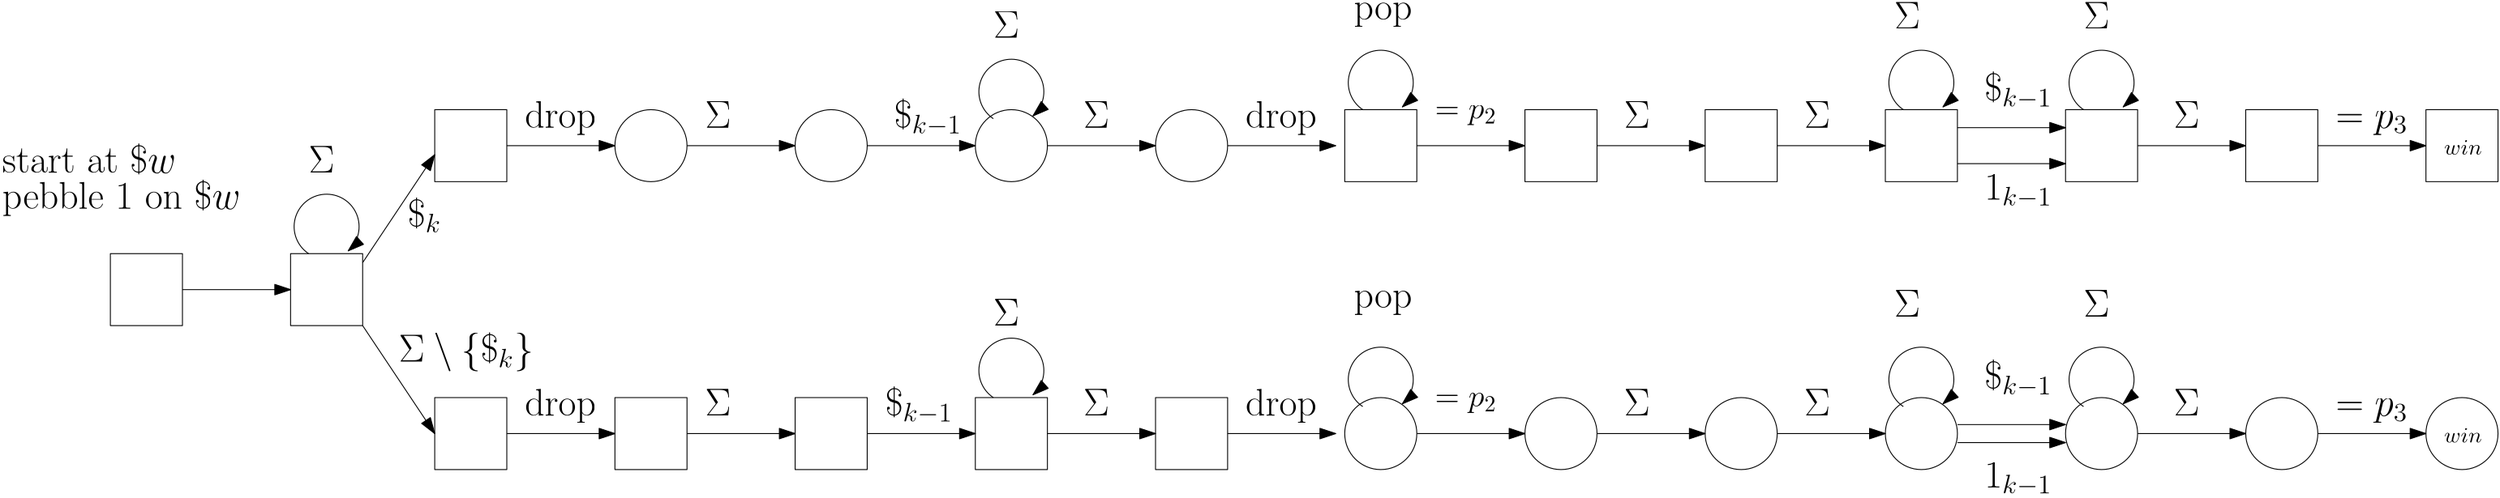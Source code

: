 <?xml version="1.0"?>
<!DOCTYPE ipe SYSTEM "ipe.dtd">
<ipe version="70218" creator="Ipe 7.2.23">
<info created="D:20220425101751" modified="D:20220427151546"/>
<ipestyle name="basic">
<symbol name="arrow/arc(spx)">
<path stroke="sym-stroke" fill="sym-stroke" pen="sym-pen">
0 0 m
-1 0.333 l
-1 -0.333 l
h
</path>
</symbol>
<symbol name="arrow/farc(spx)">
<path stroke="sym-stroke" fill="white" pen="sym-pen">
0 0 m
-1 0.333 l
-1 -0.333 l
h
</path>
</symbol>
<symbol name="arrow/ptarc(spx)">
<path stroke="sym-stroke" fill="sym-stroke" pen="sym-pen">
0 0 m
-1 0.333 l
-0.8 0 l
-1 -0.333 l
h
</path>
</symbol>
<symbol name="arrow/fptarc(spx)">
<path stroke="sym-stroke" fill="white" pen="sym-pen">
0 0 m
-1 0.333 l
-0.8 0 l
-1 -0.333 l
h
</path>
</symbol>
<symbol name="mark/circle(sx)" transformations="translations">
<path fill="sym-stroke">
0.6 0 0 0.6 0 0 e
0.4 0 0 0.4 0 0 e
</path>
</symbol>
<symbol name="mark/disk(sx)" transformations="translations">
<path fill="sym-stroke">
0.6 0 0 0.6 0 0 e
</path>
</symbol>
<symbol name="mark/fdisk(sfx)" transformations="translations">
<group>
<path fill="sym-fill">
0.5 0 0 0.5 0 0 e
</path>
<path fill="sym-stroke" fillrule="eofill">
0.6 0 0 0.6 0 0 e
0.4 0 0 0.4 0 0 e
</path>
</group>
</symbol>
<symbol name="mark/box(sx)" transformations="translations">
<path fill="sym-stroke" fillrule="eofill">
-0.6 -0.6 m
0.6 -0.6 l
0.6 0.6 l
-0.6 0.6 l
h
-0.4 -0.4 m
0.4 -0.4 l
0.4 0.4 l
-0.4 0.4 l
h
</path>
</symbol>
<symbol name="mark/square(sx)" transformations="translations">
<path fill="sym-stroke">
-0.6 -0.6 m
0.6 -0.6 l
0.6 0.6 l
-0.6 0.6 l
h
</path>
</symbol>
<symbol name="mark/fsquare(sfx)" transformations="translations">
<group>
<path fill="sym-fill">
-0.5 -0.5 m
0.5 -0.5 l
0.5 0.5 l
-0.5 0.5 l
h
</path>
<path fill="sym-stroke" fillrule="eofill">
-0.6 -0.6 m
0.6 -0.6 l
0.6 0.6 l
-0.6 0.6 l
h
-0.4 -0.4 m
0.4 -0.4 l
0.4 0.4 l
-0.4 0.4 l
h
</path>
</group>
</symbol>
<symbol name="mark/cross(sx)" transformations="translations">
<group>
<path fill="sym-stroke">
-0.43 -0.57 m
0.57 0.43 l
0.43 0.57 l
-0.57 -0.43 l
h
</path>
<path fill="sym-stroke">
-0.43 0.57 m
0.57 -0.43 l
0.43 -0.57 l
-0.57 0.43 l
h
</path>
</group>
</symbol>
<symbol name="arrow/fnormal(spx)">
<path stroke="sym-stroke" fill="white" pen="sym-pen">
0 0 m
-1 0.333 l
-1 -0.333 l
h
</path>
</symbol>
<symbol name="arrow/pointed(spx)">
<path stroke="sym-stroke" fill="sym-stroke" pen="sym-pen">
0 0 m
-1 0.333 l
-0.8 0 l
-1 -0.333 l
h
</path>
</symbol>
<symbol name="arrow/fpointed(spx)">
<path stroke="sym-stroke" fill="white" pen="sym-pen">
0 0 m
-1 0.333 l
-0.8 0 l
-1 -0.333 l
h
</path>
</symbol>
<symbol name="arrow/linear(spx)">
<path stroke="sym-stroke" pen="sym-pen">
-1 0.333 m
0 0 l
-1 -0.333 l
</path>
</symbol>
<symbol name="arrow/fdouble(spx)">
<path stroke="sym-stroke" fill="white" pen="sym-pen">
0 0 m
-1 0.333 l
-1 -0.333 l
h
-1 0 m
-2 0.333 l
-2 -0.333 l
h
</path>
</symbol>
<symbol name="arrow/double(spx)">
<path stroke="sym-stroke" fill="sym-stroke" pen="sym-pen">
0 0 m
-1 0.333 l
-1 -0.333 l
h
-1 0 m
-2 0.333 l
-2 -0.333 l
h
</path>
</symbol>
<symbol name="arrow/mid-normal(spx)">
<path stroke="sym-stroke" fill="sym-stroke" pen="sym-pen">
0.5 0 m
-0.5 0.333 l
-0.5 -0.333 l
h
</path>
</symbol>
<symbol name="arrow/mid-fnormal(spx)">
<path stroke="sym-stroke" fill="white" pen="sym-pen">
0.5 0 m
-0.5 0.333 l
-0.5 -0.333 l
h
</path>
</symbol>
<symbol name="arrow/mid-pointed(spx)">
<path stroke="sym-stroke" fill="sym-stroke" pen="sym-pen">
0.5 0 m
-0.5 0.333 l
-0.3 0 l
-0.5 -0.333 l
h
</path>
</symbol>
<symbol name="arrow/mid-fpointed(spx)">
<path stroke="sym-stroke" fill="white" pen="sym-pen">
0.5 0 m
-0.5 0.333 l
-0.3 0 l
-0.5 -0.333 l
h
</path>
</symbol>
<symbol name="arrow/mid-double(spx)">
<path stroke="sym-stroke" fill="sym-stroke" pen="sym-pen">
1 0 m
0 0.333 l
0 -0.333 l
h
0 0 m
-1 0.333 l
-1 -0.333 l
h
</path>
</symbol>
<symbol name="arrow/mid-fdouble(spx)">
<path stroke="sym-stroke" fill="white" pen="sym-pen">
1 0 m
0 0.333 l
0 -0.333 l
h
0 0 m
-1 0.333 l
-1 -0.333 l
h
</path>
</symbol>
<anglesize name="22.5 deg" value="22.5"/>
<anglesize name="30 deg" value="30"/>
<anglesize name="45 deg" value="45"/>
<anglesize name="60 deg" value="60"/>
<anglesize name="90 deg" value="90"/>
<arrowsize name="large" value="10"/>
<arrowsize name="small" value="5"/>
<arrowsize name="tiny" value="3"/>
<color name="blue" value="0 0 1"/>
<color name="brown" value="0.647 0.165 0.165"/>
<color name="darkblue" value="0 0 0.545"/>
<color name="darkcyan" value="0 0.545 0.545"/>
<color name="darkgray" value="0.663"/>
<color name="darkgreen" value="0 0.392 0"/>
<color name="darkmagenta" value="0.545 0 0.545"/>
<color name="darkorange" value="1 0.549 0"/>
<color name="darkred" value="0.545 0 0"/>
<color name="gold" value="1 0.843 0"/>
<color name="gray" value="0.745"/>
<color name="green" value="0 1 0"/>
<color name="lightblue" value="0.678 0.847 0.902"/>
<color name="lightcyan" value="0.878 1 1"/>
<color name="lightgray" value="0.827"/>
<color name="lightgreen" value="0.565 0.933 0.565"/>
<color name="lightyellow" value="1 1 0.878"/>
<color name="navy" value="0 0 0.502"/>
<color name="orange" value="1 0.647 0"/>
<color name="pink" value="1 0.753 0.796"/>
<color name="purple" value="0.627 0.125 0.941"/>
<color name="red" value="1 0 0"/>
<color name="seagreen" value="0.18 0.545 0.341"/>
<color name="turquoise" value="0.251 0.878 0.816"/>
<color name="violet" value="0.933 0.51 0.933"/>
<color name="yellow" value="1 1 0"/>
<dashstyle name="dash dot dotted" value="[4 2 1 2 1 2] 0"/>
<dashstyle name="dash dotted" value="[4 2 1 2] 0"/>
<dashstyle name="dashed" value="[4] 0"/>
<dashstyle name="dotted" value="[1 3] 0"/>
<gridsize name="10 pts (~3.5 mm)" value="10"/>
<gridsize name="14 pts (~5 mm)" value="14"/>
<gridsize name="16 pts (~6 mm)" value="16"/>
<gridsize name="20 pts (~7 mm)" value="20"/>
<gridsize name="28 pts (~10 mm)" value="28"/>
<gridsize name="32 pts (~12 mm)" value="32"/>
<gridsize name="4 pts" value="4"/>
<gridsize name="56 pts (~20 mm)" value="56"/>
<gridsize name="8 pts (~3 mm)" value="8"/>
<opacity name="10%" value="0.1"/>
<opacity name="30%" value="0.3"/>
<opacity name="50%" value="0.5"/>
<opacity name="75%" value="0.75"/>
<pen name="fat" value="1.2"/>
<pen name="heavier" value="0.8"/>
<pen name="ultrafat" value="2"/>
<symbolsize name="large" value="5"/>
<symbolsize name="small" value="2"/>
<symbolsize name="tiny" value="1.1"/>
<textsize name="Huge" value="\Huge"/>
<textsize name="LARGE" value="\LARGE"/>
<textsize name="Large" value="\Large"/>
<textsize name="footnote" value="\footnotesize"/>
<textsize name="huge" value="\huge"/>
<textsize name="large" value="\large"/>
<textsize name="small" value="\small"/>
<textsize name="tiny" value="\tiny"/>
<textstyle name="center" begin="\begin{center}" end="\end{center}"/>
<textstyle name="item" begin="\begin{itemize}\item{}" end="\end{itemize}"/>
<textstyle name="itemize" begin="\begin{itemize}" end="\end{itemize}"/>
<tiling name="falling" angle="-60" step="4" width="1"/>
<tiling name="rising" angle="30" step="4" width="1"/>
</ipestyle>
<page>
<layer name="alpha"/>
<view layers="alpha" active="alpha"/>
<path layer="alpha" stroke="black">
64 784 m
64 752 l
96 752 l
96 784 l
h
</path>
<path stroke="black" arrow="normal/normal">
96 768 m
144 768 l
</path>
<text matrix="1 0 0 1 -32 4" transformations="translations" pos="48 816" stroke="black" type="label" width="77.166" height="12.897" depth="0.94" valign="baseline" size="LARGE">start at $\$w$</text>
<text matrix="1 0 0 1 -32 4" transformations="translations" pos="48 800" stroke="black" type="label" width="105.708" height="12.895" depth="3.35" valign="baseline" size="LARGE">pebble $1$ on $\$w$</text>
<path matrix="1 0 0 1 80 0" stroke="black">
64 784 m
64 752 l
96 752 l
96 784 l
h
</path>
<path matrix="1 0 0 1 -240 -4" stroke="black" arrow="normal/normal">
416 784 m
448 832 l
</path>
<path matrix="1 0 0 1 -240 0" stroke="black" arrow="normal/normal">
416 752 m
448 704 l
</path>
<path matrix="1 0 0 1 388 64" stroke="black" arrow="normal/normal">
256 768 m
304 768 l
</path>
<text matrix="1 0 0 1 372 304" transformations="translations" pos="280 540" stroke="black" type="label" width="27.44" height="6.176" depth="2.79" valign="baseline" size="Large" style="math">=p_2</text>
<path matrix="1 0 0 1 548 64" stroke="black">
64 784 m
64 752 l
96 752 l
96 784 l
h
</path>
<path matrix="1 0 0 1 468 68" stroke="black" arrow="normal/normal">
152 780 m
14.4222 0 0 -14.4222 160 792 169.582 781.221 a
</path>
<path matrix="1 0 0 1 628 64" stroke="black">
64 784 m
64 752 l
96 752 l
96 784 l
h
</path>
<path matrix="1 0 0 1 788 68" stroke="black" arrow="normal/normal">
152 780 m
14.4222 0 0 -14.4222 160 792 169.582 781.221 a
</path>
<text matrix="1 0 0 1 468 72" transformations="translations" pos="148 816" stroke="black" type="label" width="25.934" height="7.41" depth="3.35" valign="baseline" size="LARGE">pop</text>
<path matrix="1 0 0 1 468 64" stroke="black" arrow="normal/normal">
256 768 m
304 768 l
</path>
<path matrix="1 0 0 1 788 64" stroke="black">
64 784 m
64 752 l
96 752 l
96 784 l
h
</path>
<path matrix="1 0 0 1 708 68" stroke="black" arrow="normal/normal">
152 780 m
14.4222 0 0 -14.4222 160 792 169.582 781.221 a
</path>
<path matrix="1 0 0 1 628 72" stroke="black" arrow="normal/normal">
256 768 m
304 768 l
</path>
<path matrix="1 0 0 1 868 64" stroke="black">
64 784 m
64 752 l
96 752 l
96 784 l
h
</path>
<text matrix="1 0 0 1 772 300" transformations="translations" pos="280 540" stroke="black" type="label" width="31.986" height="7.41" depth="3.35" valign="baseline" size="LARGE" style="math">=p_3</text>
<text matrix="1 0 0 1 624 68" transformations="translations" pos="232 816" stroke="black" type="label" width="11.493" height="11.761" depth="0" valign="baseline" size="LARGE" style="math">\Sigma</text>
<text matrix="1 0 0 1 692 204" transformations="translations" pos="408 624" stroke="black" type="label" width="16.813" height="6.571" depth="0" valign="baseline" style="math">win</text>
<text matrix="1 0 0 1 692 208" transformations="translations" pos="248 676" stroke="black" type="label" width="11.493" height="11.761" depth="0" valign="baseline" size="LARGE" style="math">\Sigma</text>
<path matrix="1 0 0 1 948 64" stroke="black">
64 784 m
64 752 l
96 752 l
96 784 l
h
</path>
<path matrix="1 0 0 1 1028 64" stroke="black">
64 784 m
64 752 l
96 752 l
96 784 l
h
</path>
<path matrix="1 0 0 1 788 64" stroke="black" arrow="normal/normal">
256 768 m
304 768 l
</path>
<path matrix="1 0 0 1 708 64" stroke="black" arrow="normal/normal">
256 768 m
304 768 l
</path>
<text matrix="1 0 0 1 616 216" transformations="translations" pos="280 636" stroke="black" type="label" width="30.034" height="12.895" depth="3.58" valign="baseline" size="LARGE" style="math">\$_{k-1}</text>
<path matrix="1 0 0 1 628 56" stroke="black" arrow="normal/normal">
256 768 m
304 768 l
</path>
<text matrix="1 0 0 1 528 208" transformations="translations" pos="368 600" stroke="black" type="label" width="30.034" height="11.096" depth="3.58" valign="baseline" size="LARGE" style="math">1_{k-1}</text>
<text matrix="1 0 0 1 504 24" transformations="translations" pos="232 816" stroke="black" type="label" width="11.493" height="11.761" depth="0" valign="baseline" size="LARGE" style="math">\Sigma</text>
<path matrix="1 0 0 1 144 64" stroke="black">
64 784 m
64 752 l
96 752 l
96 784 l
h
</path>
<path matrix="1 0 0 1 144 -64" stroke="black">
64 784 m
64 752 l
96 752 l
96 784 l
h
</path>
<path matrix="1 0 0 1 144 64" stroke="black" arrow="normal/normal">
96 768 m
144 768 l
</path>
<path matrix="1 0 0 1 144 -64" stroke="black" arrow="normal/normal">
96 768 m
144 768 l
</path>
<path stroke="black">
16 0 0 16 304 832 e
</path>
<path stroke="black">
16 0 0 16 384 832 e
</path>
<path matrix="1 0 0 1 224 64" stroke="black" arrow="normal/normal">
96 768 m
144 768 l
</path>
<path matrix="1 0 0 1 304 64" stroke="black" arrow="normal/normal">
96 768 m
144 768 l
</path>
<path matrix="1 0 0 1 384 64" stroke="black" arrow="normal/normal">
96 768 m
144 768 l
</path>
<path matrix="1 0 0 1 80 0" stroke="black">
16 0 0 16 384 832 e
</path>
<path matrix="1 0 0 1 160 0" stroke="black">
16 0 0 16 384 832 e
</path>
<path matrix="1 0 0 1 464 64" stroke="black" arrow="normal/normal">
96 768 m
144 768 l
</path>
<text transformations="translations" pos="568 840" stroke="black" type="label" width="31.581" height="11.954" depth="3.35" valign="baseline" size="LARGE">drop</text>
<text transformations="translations" pos="248 840" stroke="black" type="label" width="31.581" height="11.954" depth="3.35" valign="baseline" size="LARGE">drop</text>
<path matrix="1 0 0 1 304 64" stroke="black" arrow="normal/normal">
152 780 m
14.4222 0 0 -14.4222 160 792 169.582 781.221 a
</path>
<text matrix="1 0 0 1 208 204" transformations="translations" pos="248 676" stroke="black" type="label" width="11.493" height="11.761" depth="0" valign="baseline" size="LARGE" style="math">\Sigma</text>
<path matrix="1 0 0 1 0 4" stroke="black" arrow="normal/normal">
152 780 m
14.4222 0 0 -14.4222 160 792 169.582 781.221 a
</path>
<text matrix="1 0 0 1 -96 144" transformations="translations" pos="248 676" stroke="black" type="label" width="11.493" height="11.761" depth="0" valign="baseline" size="LARGE" style="math">\Sigma</text>
<text matrix="1 0 0 1 0 -128" transformations="translations" pos="248 840" stroke="black" type="label" width="31.581" height="11.954" depth="3.35" valign="baseline" size="LARGE">drop</text>
<text matrix="1 0 0 1 -84 160" transformations="translations" pos="280 636" stroke="black" type="label" width="14.883" height="12.898" depth="2.58" valign="baseline" size="LARGE" style="math">\$_k</text>
<text matrix="1 0 0 1 128 76" transformations="translations" pos="280 636" stroke="black" type="label" width="30.034" height="12.895" depth="3.58" valign="baseline" size="LARGE" style="math">\$_{k-1}</text>
<text matrix="1 0 0 1 164 164" transformations="translations" pos="248 676" stroke="black" type="label" width="30.034" height="12.895" depth="3.58" valign="baseline" size="LARGE" style="math">\$_{k-1}</text>
<text matrix="1 0 0 1 80 164" transformations="translations" pos="248 676" stroke="black" type="label" width="11.493" height="11.761" depth="0" valign="baseline" size="LARGE" style="math">\Sigma</text>
<path matrix="1 0 0 1 388 -64" stroke="black" arrow="normal/normal">
256 768 m
304 768 l
</path>
<text matrix="1 0 0 1 372 176" transformations="translations" pos="280 540" stroke="black" type="label" width="27.44" height="6.176" depth="2.79" valign="baseline" size="Large" style="math">=p_2</text>
<path matrix="1 0 0 1 468 -64" stroke="black" arrow="normal/normal">
152 780 m
14.4222 0 0 -14.4222 160 792 169.582 781.221 a
</path>
<path matrix="1 0 0 1 788 -64" stroke="black" arrow="normal/normal">
152 780 m
14.4222 0 0 -14.4222 160 792 169.582 781.221 a
</path>
<text matrix="1 0 0 1 468 -56" transformations="translations" pos="148 816" stroke="black" type="label" width="25.934" height="7.41" depth="3.35" valign="baseline" size="LARGE">pop</text>
<path matrix="1 0 0 1 468 -64" stroke="black" arrow="normal/normal">
256 768 m
304 768 l
</path>
<path matrix="1 0 0 1 708 -64" stroke="black" arrow="normal/normal">
152 780 m
14.4222 0 0 -14.4222 160 792 169.582 781.221 a
</path>
<path matrix="1 0 0 1 628 -60" stroke="black" arrow="normal/normal">
256 768 m
304 768 l
</path>
<text matrix="1 0 0 1 772 172" transformations="translations" pos="280 540" stroke="black" type="label" width="31.986" height="7.41" depth="3.35" valign="baseline" size="LARGE" style="math">=p_3</text>
<text matrix="1 0 0 1 624 -60" transformations="translations" pos="232 816" stroke="black" type="label" width="11.493" height="11.761" depth="0" valign="baseline" size="LARGE" style="math">\Sigma</text>
<text matrix="1 0 0 1 692 76" transformations="translations" pos="408 624" stroke="black" type="label" width="16.813" height="6.571" depth="0" valign="baseline" style="math">win</text>
<text matrix="1 0 0 1 692 80" transformations="translations" pos="248 676" stroke="black" type="label" width="11.493" height="11.761" depth="0" valign="baseline" size="LARGE" style="math">\Sigma</text>
<path matrix="1 0 0 1 788 -64" stroke="black" arrow="normal/normal">
256 768 m
304 768 l
</path>
<path matrix="1 0 0 1 708 -64" stroke="black" arrow="normal/normal">
256 768 m
304 768 l
</path>
<text matrix="1 0 0 1 616 88" transformations="translations" pos="280 636" stroke="black" type="label" width="30.034" height="12.895" depth="3.58" valign="baseline" size="LARGE" style="math">\$_{k-1}</text>
<path matrix="1 0 0 1 628 -68" stroke="black" arrow="normal/normal">
256 768 m
304 768 l
</path>
<text matrix="1 0 0 1 528 80" transformations="translations" pos="368 600" stroke="black" type="label" width="30.034" height="11.096" depth="3.58" valign="baseline" size="LARGE" style="math">1_{k-1}</text>
<text matrix="1 0 0 1 504 -104" transformations="translations" pos="232 816" stroke="black" type="label" width="11.493" height="11.761" depth="0" valign="baseline" size="LARGE" style="math">\Sigma</text>
<path matrix="1 0 0 1 224 -64" stroke="black" arrow="normal/normal">
96 768 m
144 768 l
</path>
<path matrix="1 0 0 1 304 -64" stroke="black" arrow="normal/normal">
96 768 m
144 768 l
</path>
<path matrix="1 0 0 1 384 -64" stroke="black" arrow="normal/normal">
96 768 m
144 768 l
</path>
<path matrix="1 0 0 1 464 -64" stroke="black" arrow="normal/normal">
96 768 m
144 768 l
</path>
<text matrix="1 0 0 1 0 -128" transformations="translations" pos="568 840" stroke="black" type="label" width="31.581" height="11.954" depth="3.35" valign="baseline" size="LARGE">drop</text>
<path matrix="1 0 0 1 304 -60" stroke="black" arrow="normal/normal">
152 780 m
14.4222 0 0 -14.4222 160 792 169.582 781.221 a
</path>
<text matrix="1 0 0 1 208 76" transformations="translations" pos="248 676" stroke="black" type="label" width="11.493" height="11.761" depth="0" valign="baseline" size="LARGE" style="math">\Sigma</text>
<text matrix="1 0 0 1 248 164" transformations="translations" pos="248 676" stroke="black" type="label" width="11.493" height="11.761" depth="0" valign="baseline" size="LARGE" style="math">\Sigma</text>
<text matrix="1 0 0 1 80 36" transformations="translations" pos="248 676" stroke="black" type="label" width="11.493" height="11.761" depth="0" valign="baseline" size="LARGE" style="math">\Sigma</text>
<path stroke="black">
288 720 m
288 688 l
320 688 l
320 720 l
h
</path>
<path stroke="black">
368 720 m
368 688 l
400 688 l
400 720 l
h
</path>
<path stroke="black">
448 720 m
448 688 l
480 688 l
480 720 l
h
</path>
<path stroke="black">
528 720 m
528 688 l
560 688 l
560 720 l
h
</path>
<path matrix="1 0 0 1 244 -128" stroke="black">
16 0 0 16 384 832 e
</path>
<path matrix="1 0 0 1 324 -128" stroke="black">
16 0 0 16 384 832 e
</path>
<path matrix="1 0 0 1 484 -128" stroke="black">
16 0 0 16 384 832 e
</path>
<path matrix="1 0 0 1 564 -128" stroke="black">
16 0 0 16 384 832 e
</path>
<path matrix="1 0 0 1 644 -128" stroke="black">
16 0 0 16 384 832 e
</path>
<path matrix="1 0 0 1 724 -128" stroke="black">
16 0 0 16 384 832 e
</path>
<text transformations="translations" pos="192 736" stroke="black" type="label" width="59.85" height="12.915" depth="4.3" valign="baseline" size="LARGE" style="math">\Sigma \setminus \{\$_k\}</text>
<text matrix="1 0 0 1 248 36" transformations="translations" pos="248 676" stroke="black" type="label" width="11.493" height="11.761" depth="0" valign="baseline" size="LARGE" style="math">\Sigma</text>
<text matrix="1 0 0 1 732 164" transformations="translations" pos="248 676" stroke="black" type="label" width="11.493" height="11.761" depth="0" valign="baseline" size="LARGE" style="math">\Sigma</text>
<text matrix="1 0 0 1 732 36" transformations="translations" pos="248 676" stroke="black" type="label" width="11.493" height="11.761" depth="0" valign="baseline" size="LARGE" style="math">\Sigma</text>
<path matrix="1 0 0 1 708 64" stroke="black">
64 784 m
64 752 l
96 752 l
96 784 l
h
</path>
<path matrix="1 0 0 1 548 64" stroke="black" arrow="normal/normal">
256 768 m
304 768 l
</path>
<text matrix="1 0 0 1 584 24" transformations="translations" pos="232 816" stroke="black" type="label" width="11.493" height="11.761" depth="0" valign="baseline" size="LARGE" style="math">\Sigma</text>
<path matrix="1 0 0 1 548 -64" stroke="black" arrow="normal/normal">
256 768 m
304 768 l
</path>
<text matrix="1 0 0 1 584 -104" transformations="translations" pos="232 816" stroke="black" type="label" width="11.493" height="11.761" depth="0" valign="baseline" size="LARGE" style="math">\Sigma</text>
<path matrix="1 0 0 1 404 -128" stroke="black">
16 0 0 16 384 832 e
</path>
</page>
</ipe>
